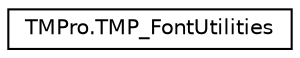 digraph "Graphical Class Hierarchy"
{
 // LATEX_PDF_SIZE
  edge [fontname="Helvetica",fontsize="10",labelfontname="Helvetica",labelfontsize="10"];
  node [fontname="Helvetica",fontsize="10",shape=record];
  rankdir="LR";
  Node0 [label="TMPro.TMP_FontUtilities",height=0.2,width=0.4,color="black", fillcolor="white", style="filled",URL="$class_t_m_pro_1_1_t_m_p___font_utilities.html",tooltip=" "];
}
